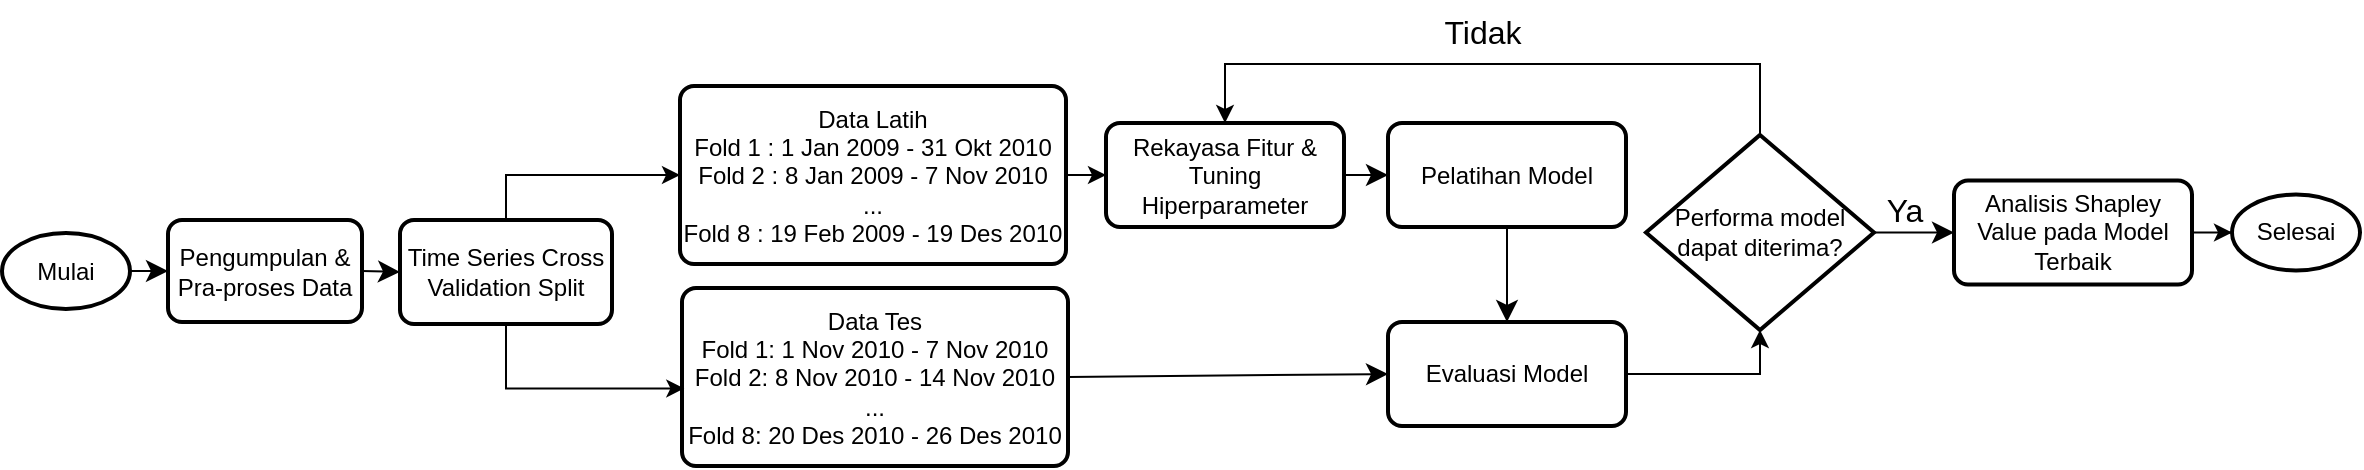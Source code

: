 <mxfile version="27.0.6">
  <diagram name="Page-1" id="-0HXnAnLou8FJ8Lgwp2y">
    <mxGraphModel dx="1787" dy="614" grid="0" gridSize="10" guides="1" tooltips="1" connect="1" arrows="1" fold="1" page="0" pageScale="1" pageWidth="827" pageHeight="1169" math="0" shadow="0">
      <root>
        <mxCell id="0" />
        <mxCell id="1" parent="0" />
        <mxCell id="j-XtjlcxhpIQJL3WrdKb-3" style="edgeStyle=none;curved=1;rounded=0;orthogonalLoop=1;jettySize=auto;html=1;exitX=1;exitY=0.5;exitDx=0;exitDy=0;exitPerimeter=0;entryX=0;entryY=0.5;entryDx=0;entryDy=0;fontSize=12;startSize=8;endSize=8;" parent="1" source="j-XtjlcxhpIQJL3WrdKb-1" target="j-XtjlcxhpIQJL3WrdKb-2" edge="1">
          <mxGeometry relative="1" as="geometry" />
        </mxCell>
        <mxCell id="j-XtjlcxhpIQJL3WrdKb-1" value="Mulai" style="strokeWidth=2;html=1;shape=mxgraph.flowchart.start_2;whiteSpace=wrap;" parent="1" vertex="1">
          <mxGeometry x="-329" y="167.5" width="64" height="38" as="geometry" />
        </mxCell>
        <mxCell id="j-XtjlcxhpIQJL3WrdKb-6" style="edgeStyle=none;curved=1;rounded=0;orthogonalLoop=1;jettySize=auto;html=1;exitX=1;exitY=0.5;exitDx=0;exitDy=0;entryX=0;entryY=0.5;entryDx=0;entryDy=0;fontSize=12;startSize=8;endSize=8;" parent="1" source="j-XtjlcxhpIQJL3WrdKb-2" target="j-XtjlcxhpIQJL3WrdKb-5" edge="1">
          <mxGeometry relative="1" as="geometry" />
        </mxCell>
        <mxCell id="j-XtjlcxhpIQJL3WrdKb-2" value="Pengumpulan &amp;amp; Pra-proses Data" style="rounded=1;whiteSpace=wrap;html=1;absoluteArcSize=1;arcSize=14;strokeWidth=2;" parent="1" vertex="1">
          <mxGeometry x="-246" y="161" width="97" height="51" as="geometry" />
        </mxCell>
        <mxCell id="xTAHfFD7ct3phsQnMB8H-12" style="edgeStyle=orthogonalEdgeStyle;rounded=0;orthogonalLoop=1;jettySize=auto;html=1;entryX=0;entryY=0.5;entryDx=0;entryDy=0;exitX=0.5;exitY=0;exitDx=0;exitDy=0;" edge="1" parent="1" source="j-XtjlcxhpIQJL3WrdKb-5" target="j-XtjlcxhpIQJL3WrdKb-8">
          <mxGeometry relative="1" as="geometry" />
        </mxCell>
        <mxCell id="j-XtjlcxhpIQJL3WrdKb-5" value="Time Series Cross Validation Split" style="rounded=1;whiteSpace=wrap;html=1;absoluteArcSize=1;arcSize=14;strokeWidth=2;" parent="1" vertex="1">
          <mxGeometry x="-130" y="161" width="106" height="52" as="geometry" />
        </mxCell>
        <mxCell id="xTAHfFD7ct3phsQnMB8H-9" style="edgeStyle=orthogonalEdgeStyle;rounded=0;orthogonalLoop=1;jettySize=auto;html=1;entryX=0;entryY=0.5;entryDx=0;entryDy=0;" edge="1" parent="1" source="j-XtjlcxhpIQJL3WrdKb-8" target="j-XtjlcxhpIQJL3WrdKb-13">
          <mxGeometry relative="1" as="geometry" />
        </mxCell>
        <mxCell id="j-XtjlcxhpIQJL3WrdKb-8" value="Data Latih&lt;br&gt;Fold 1 : 1 Jan 2009 - 31 Okt 2010&lt;br&gt;Fold 2 : 8 Jan 2009 - 7 Nov 2010&lt;br&gt;...&lt;br&gt;Fold 8 : 19 Feb 2009 - 19 Des 2010" style="rounded=1;whiteSpace=wrap;html=1;absoluteArcSize=1;arcSize=14;strokeWidth=2;" parent="1" vertex="1">
          <mxGeometry x="10" y="94" width="193" height="89" as="geometry" />
        </mxCell>
        <mxCell id="j-XtjlcxhpIQJL3WrdKb-24" style="edgeStyle=none;curved=1;rounded=0;orthogonalLoop=1;jettySize=auto;html=1;exitX=1;exitY=0.5;exitDx=0;exitDy=0;entryX=0;entryY=0.5;entryDx=0;entryDy=0;fontSize=12;startSize=8;endSize=8;" parent="1" source="j-XtjlcxhpIQJL3WrdKb-9" target="j-XtjlcxhpIQJL3WrdKb-18" edge="1">
          <mxGeometry relative="1" as="geometry" />
        </mxCell>
        <mxCell id="j-XtjlcxhpIQJL3WrdKb-9" value="Data Tes&lt;br&gt;Fold 1: 1 Nov 2010 - 7 Nov 2010&lt;br&gt;Fold 2: 8 Nov 2010 - 14 Nov 2010&lt;br&gt;...&lt;br&gt;Fold 8: 20 Des 2010 - 26 Des 2010" style="rounded=1;whiteSpace=wrap;html=1;absoluteArcSize=1;arcSize=14;strokeWidth=2;" parent="1" vertex="1">
          <mxGeometry x="11" y="195" width="193" height="89" as="geometry" />
        </mxCell>
        <mxCell id="j-XtjlcxhpIQJL3WrdKb-21" style="edgeStyle=none;curved=1;rounded=0;orthogonalLoop=1;jettySize=auto;html=1;exitX=1;exitY=0.5;exitDx=0;exitDy=0;entryX=0;entryY=0.5;entryDx=0;entryDy=0;fontSize=12;startSize=8;endSize=8;" parent="1" source="j-XtjlcxhpIQJL3WrdKb-13" target="j-XtjlcxhpIQJL3WrdKb-17" edge="1">
          <mxGeometry relative="1" as="geometry" />
        </mxCell>
        <mxCell id="j-XtjlcxhpIQJL3WrdKb-13" value="Rekayasa Fitur &amp;amp; Tuning Hiperparameter" style="rounded=1;whiteSpace=wrap;html=1;absoluteArcSize=1;arcSize=14;strokeWidth=2;" parent="1" vertex="1">
          <mxGeometry x="223" y="112.5" width="119" height="52" as="geometry" />
        </mxCell>
        <mxCell id="j-XtjlcxhpIQJL3WrdKb-23" style="edgeStyle=none;curved=1;rounded=0;orthogonalLoop=1;jettySize=auto;html=1;exitX=0.5;exitY=1;exitDx=0;exitDy=0;entryX=0.5;entryY=0;entryDx=0;entryDy=0;fontSize=12;startSize=8;endSize=8;" parent="1" source="j-XtjlcxhpIQJL3WrdKb-17" target="j-XtjlcxhpIQJL3WrdKb-18" edge="1">
          <mxGeometry relative="1" as="geometry" />
        </mxCell>
        <mxCell id="j-XtjlcxhpIQJL3WrdKb-17" value="Pelatihan Model" style="rounded=1;whiteSpace=wrap;html=1;absoluteArcSize=1;arcSize=14;strokeWidth=2;" parent="1" vertex="1">
          <mxGeometry x="364" y="112.5" width="119" height="52" as="geometry" />
        </mxCell>
        <mxCell id="j-XtjlcxhpIQJL3WrdKb-18" value="Evaluasi Model" style="rounded=1;whiteSpace=wrap;html=1;absoluteArcSize=1;arcSize=14;strokeWidth=2;" parent="1" vertex="1">
          <mxGeometry x="364" y="212" width="119" height="52" as="geometry" />
        </mxCell>
        <mxCell id="xTAHfFD7ct3phsQnMB8H-8" style="edgeStyle=orthogonalEdgeStyle;rounded=0;orthogonalLoop=1;jettySize=auto;html=1;entryX=0.5;entryY=0;entryDx=0;entryDy=0;exitX=0.5;exitY=0;exitDx=0;exitDy=0;exitPerimeter=0;" edge="1" parent="1" source="j-XtjlcxhpIQJL3WrdKb-25" target="j-XtjlcxhpIQJL3WrdKb-13">
          <mxGeometry relative="1" as="geometry">
            <mxPoint x="684.5" y="127.49" as="sourcePoint" />
            <mxPoint x="241" y="102.99" as="targetPoint" />
            <Array as="points">
              <mxPoint x="550" y="83" />
              <mxPoint x="283" y="83" />
            </Array>
          </mxGeometry>
        </mxCell>
        <mxCell id="j-XtjlcxhpIQJL3WrdKb-25" value="Performa model&lt;br&gt;dapat diterima?" style="strokeWidth=2;html=1;shape=mxgraph.flowchart.decision;whiteSpace=wrap;" parent="1" vertex="1">
          <mxGeometry x="493" y="118.5" width="114" height="97.5" as="geometry" />
        </mxCell>
        <mxCell id="j-XtjlcxhpIQJL3WrdKb-29" style="edgeStyle=none;curved=1;rounded=0;orthogonalLoop=1;jettySize=auto;html=1;exitX=1;exitY=0.5;exitDx=0;exitDy=0;exitPerimeter=0;entryX=0;entryY=0.5;entryDx=0;entryDy=0;fontSize=12;startSize=8;endSize=8;" parent="1" source="j-XtjlcxhpIQJL3WrdKb-25" target="xTAHfFD7ct3phsQnMB8H-13" edge="1">
          <mxGeometry relative="1" as="geometry">
            <mxPoint x="659" y="167.25" as="targetPoint" />
          </mxGeometry>
        </mxCell>
        <mxCell id="j-XtjlcxhpIQJL3WrdKb-33" value="Ya" style="text;html=1;align=center;verticalAlign=middle;resizable=0;points=[];autosize=1;strokeColor=none;fillColor=none;fontSize=16;" parent="1" vertex="1">
          <mxGeometry x="604" y="140.5" width="36" height="31" as="geometry" />
        </mxCell>
        <mxCell id="j-XtjlcxhpIQJL3WrdKb-41" value="Tidak" style="text;html=1;align=center;verticalAlign=middle;resizable=0;points=[];autosize=1;strokeColor=none;fillColor=none;fontSize=16;" parent="1" vertex="1">
          <mxGeometry x="382" y="51" width="57" height="31" as="geometry" />
        </mxCell>
        <mxCell id="xTAHfFD7ct3phsQnMB8H-6" style="edgeStyle=orthogonalEdgeStyle;rounded=0;orthogonalLoop=1;jettySize=auto;html=1;entryX=0.5;entryY=1;entryDx=0;entryDy=0;entryPerimeter=0;" edge="1" parent="1" source="j-XtjlcxhpIQJL3WrdKb-18" target="j-XtjlcxhpIQJL3WrdKb-25">
          <mxGeometry relative="1" as="geometry" />
        </mxCell>
        <mxCell id="xTAHfFD7ct3phsQnMB8H-11" style="edgeStyle=orthogonalEdgeStyle;rounded=0;orthogonalLoop=1;jettySize=auto;html=1;entryX=0.006;entryY=0.564;entryDx=0;entryDy=0;entryPerimeter=0;exitX=0.5;exitY=1;exitDx=0;exitDy=0;" edge="1" parent="1" source="j-XtjlcxhpIQJL3WrdKb-5" target="j-XtjlcxhpIQJL3WrdKb-9">
          <mxGeometry relative="1" as="geometry">
            <Array as="points">
              <mxPoint x="-77" y="245" />
            </Array>
          </mxGeometry>
        </mxCell>
        <mxCell id="xTAHfFD7ct3phsQnMB8H-13" value="Analisis Shapley Value pada Model Terbaik" style="rounded=1;whiteSpace=wrap;html=1;absoluteArcSize=1;arcSize=14;strokeWidth=2;" vertex="1" parent="1">
          <mxGeometry x="647" y="141.25" width="119" height="52" as="geometry" />
        </mxCell>
        <mxCell id="xTAHfFD7ct3phsQnMB8H-14" value="Selesai" style="strokeWidth=2;html=1;shape=mxgraph.flowchart.start_2;whiteSpace=wrap;" vertex="1" parent="1">
          <mxGeometry x="786" y="148.25" width="64" height="38" as="geometry" />
        </mxCell>
        <mxCell id="xTAHfFD7ct3phsQnMB8H-15" style="edgeStyle=orthogonalEdgeStyle;rounded=0;orthogonalLoop=1;jettySize=auto;html=1;entryX=0;entryY=0.5;entryDx=0;entryDy=0;entryPerimeter=0;" edge="1" parent="1" source="xTAHfFD7ct3phsQnMB8H-13" target="xTAHfFD7ct3phsQnMB8H-14">
          <mxGeometry relative="1" as="geometry" />
        </mxCell>
      </root>
    </mxGraphModel>
  </diagram>
</mxfile>
